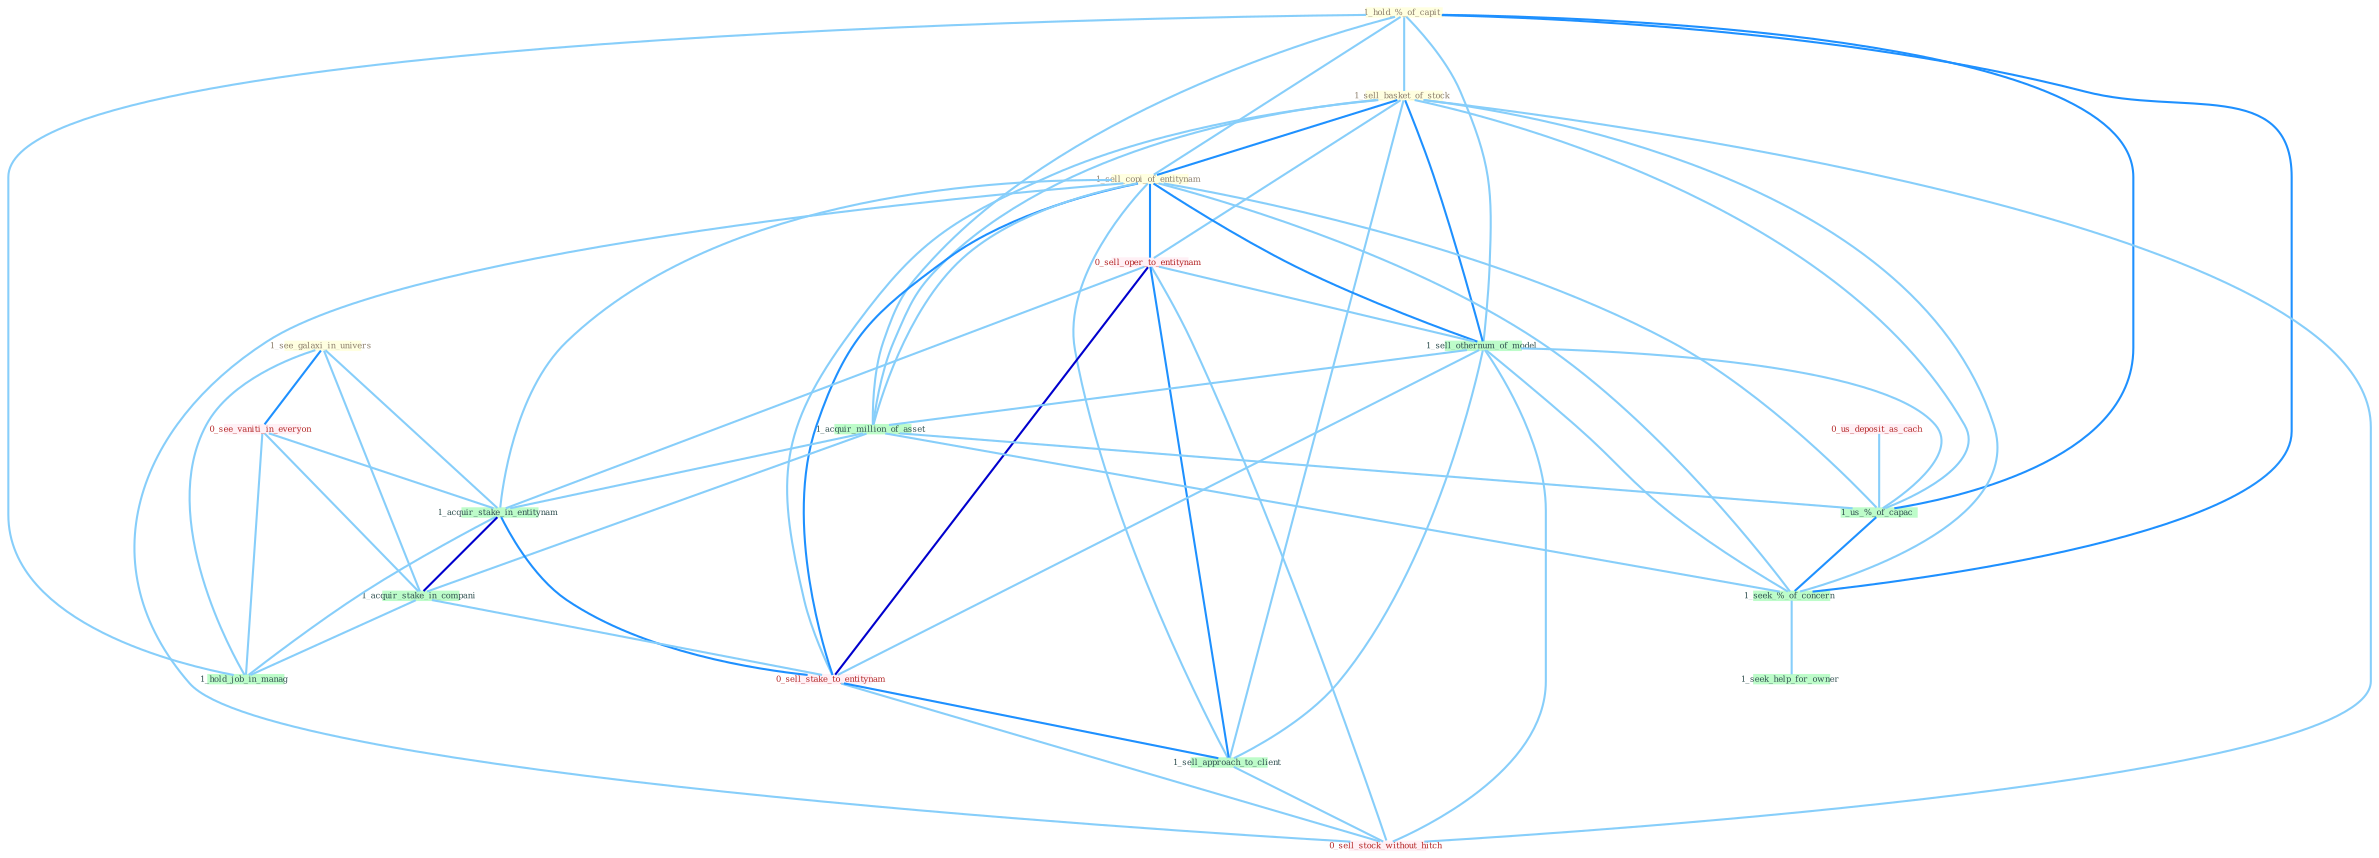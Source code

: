 Graph G{ 
    node
    [shape=polygon,style=filled,width=.5,height=.06,color="#BDFCC9",fixedsize=true,fontsize=4,
    fontcolor="#2f4f4f"];
    {node
    [color="#ffffe0", fontcolor="#8b7d6b"] "1_hold_%_of_capit " "1_see_galaxi_in_univers " "1_sell_basket_of_stock " "1_sell_copi_of_entitynam "}
{node [color="#fff0f5", fontcolor="#b22222"] "0_sell_oper_to_entitynam " "0_see_vaniti_in_everyon " "0_us_deposit_as_cach " "0_sell_stake_to_entitynam " "0_sell_stock_without_hitch "}
edge [color="#B0E2FF"];

	"1_hold_%_of_capit " -- "1_sell_basket_of_stock " [w="1", color="#87cefa" ];
	"1_hold_%_of_capit " -- "1_sell_copi_of_entitynam " [w="1", color="#87cefa" ];
	"1_hold_%_of_capit " -- "1_sell_othernum_of_model " [w="1", color="#87cefa" ];
	"1_hold_%_of_capit " -- "1_acquir_million_of_asset " [w="1", color="#87cefa" ];
	"1_hold_%_of_capit " -- "1_us_%_of_capac " [w="2", color="#1e90ff" , len=0.8];
	"1_hold_%_of_capit " -- "1_hold_job_in_manag " [w="1", color="#87cefa" ];
	"1_hold_%_of_capit " -- "1_seek_%_of_concern " [w="2", color="#1e90ff" , len=0.8];
	"1_see_galaxi_in_univers " -- "0_see_vaniti_in_everyon " [w="2", color="#1e90ff" , len=0.8];
	"1_see_galaxi_in_univers " -- "1_acquir_stake_in_entitynam " [w="1", color="#87cefa" ];
	"1_see_galaxi_in_univers " -- "1_acquir_stake_in_compani " [w="1", color="#87cefa" ];
	"1_see_galaxi_in_univers " -- "1_hold_job_in_manag " [w="1", color="#87cefa" ];
	"1_sell_basket_of_stock " -- "1_sell_copi_of_entitynam " [w="2", color="#1e90ff" , len=0.8];
	"1_sell_basket_of_stock " -- "0_sell_oper_to_entitynam " [w="1", color="#87cefa" ];
	"1_sell_basket_of_stock " -- "1_sell_othernum_of_model " [w="2", color="#1e90ff" , len=0.8];
	"1_sell_basket_of_stock " -- "1_acquir_million_of_asset " [w="1", color="#87cefa" ];
	"1_sell_basket_of_stock " -- "0_sell_stake_to_entitynam " [w="1", color="#87cefa" ];
	"1_sell_basket_of_stock " -- "1_us_%_of_capac " [w="1", color="#87cefa" ];
	"1_sell_basket_of_stock " -- "1_sell_approach_to_client " [w="1", color="#87cefa" ];
	"1_sell_basket_of_stock " -- "0_sell_stock_without_hitch " [w="1", color="#87cefa" ];
	"1_sell_basket_of_stock " -- "1_seek_%_of_concern " [w="1", color="#87cefa" ];
	"1_sell_copi_of_entitynam " -- "0_sell_oper_to_entitynam " [w="2", color="#1e90ff" , len=0.8];
	"1_sell_copi_of_entitynam " -- "1_sell_othernum_of_model " [w="2", color="#1e90ff" , len=0.8];
	"1_sell_copi_of_entitynam " -- "1_acquir_million_of_asset " [w="1", color="#87cefa" ];
	"1_sell_copi_of_entitynam " -- "1_acquir_stake_in_entitynam " [w="1", color="#87cefa" ];
	"1_sell_copi_of_entitynam " -- "0_sell_stake_to_entitynam " [w="2", color="#1e90ff" , len=0.8];
	"1_sell_copi_of_entitynam " -- "1_us_%_of_capac " [w="1", color="#87cefa" ];
	"1_sell_copi_of_entitynam " -- "1_sell_approach_to_client " [w="1", color="#87cefa" ];
	"1_sell_copi_of_entitynam " -- "0_sell_stock_without_hitch " [w="1", color="#87cefa" ];
	"1_sell_copi_of_entitynam " -- "1_seek_%_of_concern " [w="1", color="#87cefa" ];
	"0_sell_oper_to_entitynam " -- "1_sell_othernum_of_model " [w="1", color="#87cefa" ];
	"0_sell_oper_to_entitynam " -- "1_acquir_stake_in_entitynam " [w="1", color="#87cefa" ];
	"0_sell_oper_to_entitynam " -- "0_sell_stake_to_entitynam " [w="3", color="#0000cd" , len=0.6];
	"0_sell_oper_to_entitynam " -- "1_sell_approach_to_client " [w="2", color="#1e90ff" , len=0.8];
	"0_sell_oper_to_entitynam " -- "0_sell_stock_without_hitch " [w="1", color="#87cefa" ];
	"1_sell_othernum_of_model " -- "1_acquir_million_of_asset " [w="1", color="#87cefa" ];
	"1_sell_othernum_of_model " -- "0_sell_stake_to_entitynam " [w="1", color="#87cefa" ];
	"1_sell_othernum_of_model " -- "1_us_%_of_capac " [w="1", color="#87cefa" ];
	"1_sell_othernum_of_model " -- "1_sell_approach_to_client " [w="1", color="#87cefa" ];
	"1_sell_othernum_of_model " -- "0_sell_stock_without_hitch " [w="1", color="#87cefa" ];
	"1_sell_othernum_of_model " -- "1_seek_%_of_concern " [w="1", color="#87cefa" ];
	"0_see_vaniti_in_everyon " -- "1_acquir_stake_in_entitynam " [w="1", color="#87cefa" ];
	"0_see_vaniti_in_everyon " -- "1_acquir_stake_in_compani " [w="1", color="#87cefa" ];
	"0_see_vaniti_in_everyon " -- "1_hold_job_in_manag " [w="1", color="#87cefa" ];
	"1_acquir_million_of_asset " -- "1_acquir_stake_in_entitynam " [w="1", color="#87cefa" ];
	"1_acquir_million_of_asset " -- "1_acquir_stake_in_compani " [w="1", color="#87cefa" ];
	"1_acquir_million_of_asset " -- "1_us_%_of_capac " [w="1", color="#87cefa" ];
	"1_acquir_million_of_asset " -- "1_seek_%_of_concern " [w="1", color="#87cefa" ];
	"0_us_deposit_as_cach " -- "1_us_%_of_capac " [w="1", color="#87cefa" ];
	"1_acquir_stake_in_entitynam " -- "1_acquir_stake_in_compani " [w="3", color="#0000cd" , len=0.6];
	"1_acquir_stake_in_entitynam " -- "0_sell_stake_to_entitynam " [w="2", color="#1e90ff" , len=0.8];
	"1_acquir_stake_in_entitynam " -- "1_hold_job_in_manag " [w="1", color="#87cefa" ];
	"1_acquir_stake_in_compani " -- "0_sell_stake_to_entitynam " [w="1", color="#87cefa" ];
	"1_acquir_stake_in_compani " -- "1_hold_job_in_manag " [w="1", color="#87cefa" ];
	"0_sell_stake_to_entitynam " -- "1_sell_approach_to_client " [w="2", color="#1e90ff" , len=0.8];
	"0_sell_stake_to_entitynam " -- "0_sell_stock_without_hitch " [w="1", color="#87cefa" ];
	"1_us_%_of_capac " -- "1_seek_%_of_concern " [w="2", color="#1e90ff" , len=0.8];
	"1_sell_approach_to_client " -- "0_sell_stock_without_hitch " [w="1", color="#87cefa" ];
	"1_seek_%_of_concern " -- "1_seek_help_for_owner " [w="1", color="#87cefa" ];
}